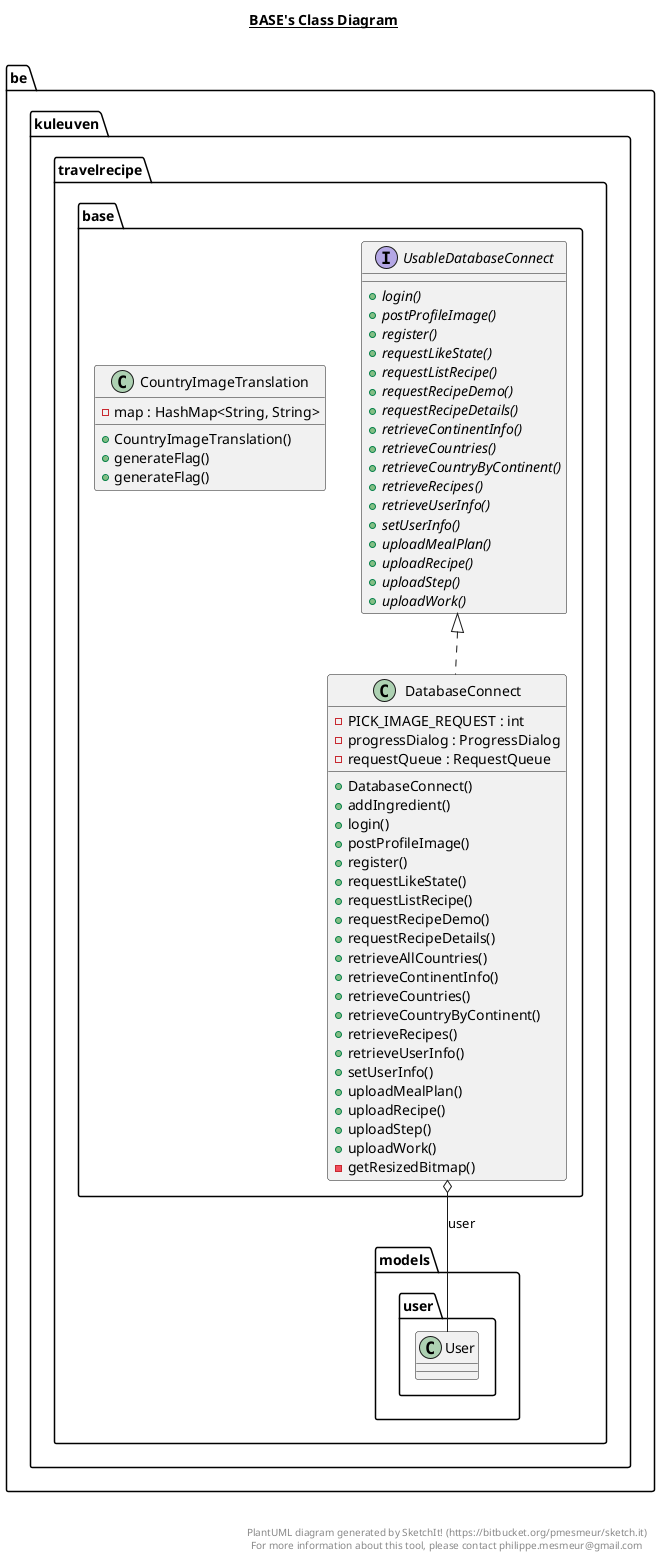 @startuml

title __BASE's Class Diagram__\n

  namespace be.kuleuven.travelrecipe {
    namespace base {
      class be.kuleuven.travelrecipe.base.CountryImageTranslation {
          - map : HashMap<String, String>
          + CountryImageTranslation()
          + generateFlag()
          + generateFlag()
      }
    }
  }
  

  namespace be.kuleuven.travelrecipe {
    namespace base {
      class be.kuleuven.travelrecipe.base.DatabaseConnect {
          - PICK_IMAGE_REQUEST : int
          - progressDialog : ProgressDialog
          - requestQueue : RequestQueue
          + DatabaseConnect()
          + addIngredient()
          + login()
          + postProfileImage()
          + register()
          + requestLikeState()
          + requestListRecipe()
          + requestRecipeDemo()
          + requestRecipeDetails()
          + retrieveAllCountries()
          + retrieveContinentInfo()
          + retrieveCountries()
          + retrieveCountryByContinent()
          + retrieveRecipes()
          + retrieveUserInfo()
          + setUserInfo()
          + uploadMealPlan()
          + uploadRecipe()
          + uploadStep()
          + uploadWork()
          - getResizedBitmap()
      }
    }
  }
  

  namespace be.kuleuven.travelrecipe {
    namespace base {
      interface be.kuleuven.travelrecipe.base.UsableDatabaseConnect {
          {abstract} + login()
          {abstract} + postProfileImage()
          {abstract} + register()
          {abstract} + requestLikeState()
          {abstract} + requestListRecipe()
          {abstract} + requestRecipeDemo()
          {abstract} + requestRecipeDetails()
          {abstract} + retrieveContinentInfo()
          {abstract} + retrieveCountries()
          {abstract} + retrieveCountryByContinent()
          {abstract} + retrieveRecipes()
          {abstract} + retrieveUserInfo()
          {abstract} + setUserInfo()
          {abstract} + uploadMealPlan()
          {abstract} + uploadRecipe()
          {abstract} + uploadStep()
          {abstract} + uploadWork()
      }
    }
  }
  

  be.kuleuven.travelrecipe.base.DatabaseConnect .up.|> be.kuleuven.travelrecipe.base.UsableDatabaseConnect
  be.kuleuven.travelrecipe.base.DatabaseConnect o-- be.kuleuven.travelrecipe.models.user.User : user


right footer


PlantUML diagram generated by SketchIt! (https://bitbucket.org/pmesmeur/sketch.it)
For more information about this tool, please contact philippe.mesmeur@gmail.com
endfooter

@enduml
